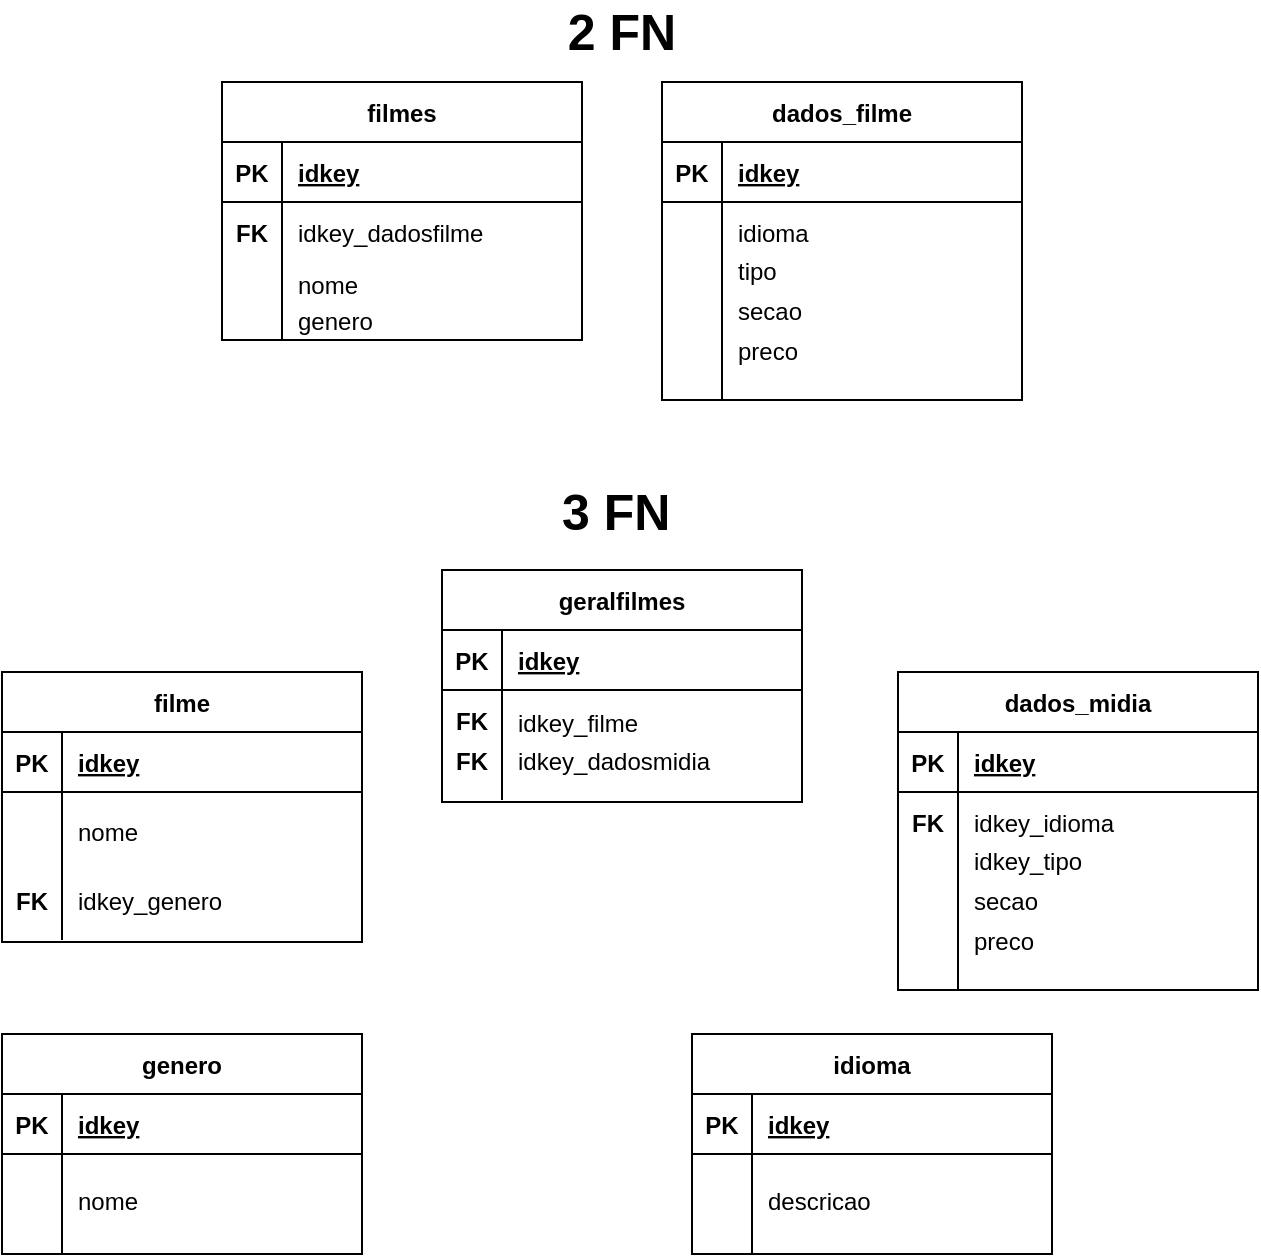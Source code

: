 <mxfile version="20.2.8" type="github">
  <diagram id="jv-GiWnuv_r7ixqZeWi5" name="Página-1">
    <mxGraphModel dx="798" dy="439" grid="1" gridSize="10" guides="1" tooltips="1" connect="1" arrows="1" fold="1" page="1" pageScale="1" pageWidth="827" pageHeight="1169" math="0" shadow="0">
      <root>
        <mxCell id="0" />
        <mxCell id="1" parent="0" />
        <mxCell id="kozBAYef1afjXRYhadkY-7" value="filmes" style="shape=table;startSize=30;container=1;collapsible=1;childLayout=tableLayout;fixedRows=1;rowLines=0;fontStyle=1;align=center;resizeLast=1;" vertex="1" parent="1">
          <mxGeometry x="240" y="41" width="180" height="129" as="geometry" />
        </mxCell>
        <mxCell id="kozBAYef1afjXRYhadkY-8" value="" style="shape=tableRow;horizontal=0;startSize=0;swimlaneHead=0;swimlaneBody=0;fillColor=none;collapsible=0;dropTarget=0;points=[[0,0.5],[1,0.5]];portConstraint=eastwest;top=0;left=0;right=0;bottom=1;" vertex="1" parent="kozBAYef1afjXRYhadkY-7">
          <mxGeometry y="30" width="180" height="30" as="geometry" />
        </mxCell>
        <mxCell id="kozBAYef1afjXRYhadkY-9" value="PK" style="shape=partialRectangle;connectable=0;fillColor=none;top=0;left=0;bottom=0;right=0;fontStyle=1;overflow=hidden;" vertex="1" parent="kozBAYef1afjXRYhadkY-8">
          <mxGeometry width="30" height="30" as="geometry">
            <mxRectangle width="30" height="30" as="alternateBounds" />
          </mxGeometry>
        </mxCell>
        <mxCell id="kozBAYef1afjXRYhadkY-10" value="idkey" style="shape=partialRectangle;connectable=0;fillColor=none;top=0;left=0;bottom=0;right=0;align=left;spacingLeft=6;fontStyle=5;overflow=hidden;" vertex="1" parent="kozBAYef1afjXRYhadkY-8">
          <mxGeometry x="30" width="150" height="30" as="geometry">
            <mxRectangle width="150" height="30" as="alternateBounds" />
          </mxGeometry>
        </mxCell>
        <mxCell id="kozBAYef1afjXRYhadkY-11" value="" style="shape=tableRow;horizontal=0;startSize=0;swimlaneHead=0;swimlaneBody=0;fillColor=none;collapsible=0;dropTarget=0;points=[[0,0.5],[1,0.5]];portConstraint=eastwest;top=0;left=0;right=0;bottom=0;" vertex="1" parent="kozBAYef1afjXRYhadkY-7">
          <mxGeometry y="60" width="180" height="30" as="geometry" />
        </mxCell>
        <mxCell id="kozBAYef1afjXRYhadkY-12" value="FK" style="shape=partialRectangle;connectable=0;fillColor=none;top=0;left=0;bottom=0;right=0;editable=1;overflow=hidden;fontStyle=1" vertex="1" parent="kozBAYef1afjXRYhadkY-11">
          <mxGeometry width="30" height="30" as="geometry">
            <mxRectangle width="30" height="30" as="alternateBounds" />
          </mxGeometry>
        </mxCell>
        <mxCell id="kozBAYef1afjXRYhadkY-13" value="" style="shape=partialRectangle;connectable=0;fillColor=none;top=0;left=0;bottom=0;right=0;align=left;spacingLeft=6;overflow=hidden;" vertex="1" parent="kozBAYef1afjXRYhadkY-11">
          <mxGeometry x="30" width="150" height="30" as="geometry">
            <mxRectangle width="150" height="30" as="alternateBounds" />
          </mxGeometry>
        </mxCell>
        <mxCell id="kozBAYef1afjXRYhadkY-14" value="" style="shape=tableRow;horizontal=0;startSize=0;swimlaneHead=0;swimlaneBody=0;fillColor=none;collapsible=0;dropTarget=0;points=[[0,0.5],[1,0.5]];portConstraint=eastwest;top=0;left=0;right=0;bottom=0;" vertex="1" parent="kozBAYef1afjXRYhadkY-7">
          <mxGeometry y="90" width="180" height="39" as="geometry" />
        </mxCell>
        <mxCell id="kozBAYef1afjXRYhadkY-15" value="" style="shape=partialRectangle;connectable=0;fillColor=none;top=0;left=0;bottom=0;right=0;editable=1;overflow=hidden;" vertex="1" parent="kozBAYef1afjXRYhadkY-14">
          <mxGeometry width="30" height="39" as="geometry">
            <mxRectangle width="30" height="39" as="alternateBounds" />
          </mxGeometry>
        </mxCell>
        <mxCell id="kozBAYef1afjXRYhadkY-16" value="" style="shape=partialRectangle;connectable=0;fillColor=none;top=0;left=0;bottom=0;right=0;align=left;spacingLeft=6;overflow=hidden;" vertex="1" parent="kozBAYef1afjXRYhadkY-14">
          <mxGeometry x="30" width="150" height="39" as="geometry">
            <mxRectangle width="150" height="39" as="alternateBounds" />
          </mxGeometry>
        </mxCell>
        <mxCell id="kozBAYef1afjXRYhadkY-30" value="idkey_dadosfilme" style="shape=partialRectangle;connectable=0;fillColor=none;top=0;left=0;bottom=0;right=0;align=left;spacingLeft=6;overflow=hidden;" vertex="1" parent="1">
          <mxGeometry x="270" y="106" width="150" height="20" as="geometry">
            <mxRectangle width="150" height="20" as="alternateBounds" />
          </mxGeometry>
        </mxCell>
        <mxCell id="kozBAYef1afjXRYhadkY-31" value="nome" style="shape=partialRectangle;connectable=0;fillColor=none;top=0;left=0;bottom=0;right=0;align=left;spacingLeft=6;overflow=hidden;" vertex="1" parent="1">
          <mxGeometry x="270" y="132" width="150" height="20" as="geometry">
            <mxRectangle width="150" height="20" as="alternateBounds" />
          </mxGeometry>
        </mxCell>
        <mxCell id="kozBAYef1afjXRYhadkY-32" value="genero" style="shape=partialRectangle;connectable=0;fillColor=none;top=0;left=0;bottom=0;right=0;align=left;spacingLeft=6;overflow=hidden;" vertex="1" parent="1">
          <mxGeometry x="270" y="150" width="150" height="20" as="geometry">
            <mxRectangle width="150" height="20" as="alternateBounds" />
          </mxGeometry>
        </mxCell>
        <mxCell id="kozBAYef1afjXRYhadkY-45" value="dados_filme" style="shape=table;startSize=30;container=1;collapsible=1;childLayout=tableLayout;fixedRows=1;rowLines=0;fontStyle=1;align=center;resizeLast=1;" vertex="1" parent="1">
          <mxGeometry x="460" y="41" width="180" height="159" as="geometry" />
        </mxCell>
        <mxCell id="kozBAYef1afjXRYhadkY-46" value="" style="shape=tableRow;horizontal=0;startSize=0;swimlaneHead=0;swimlaneBody=0;fillColor=none;collapsible=0;dropTarget=0;points=[[0,0.5],[1,0.5]];portConstraint=eastwest;top=0;left=0;right=0;bottom=1;" vertex="1" parent="kozBAYef1afjXRYhadkY-45">
          <mxGeometry y="30" width="180" height="30" as="geometry" />
        </mxCell>
        <mxCell id="kozBAYef1afjXRYhadkY-47" value="PK" style="shape=partialRectangle;connectable=0;fillColor=none;top=0;left=0;bottom=0;right=0;fontStyle=1;overflow=hidden;" vertex="1" parent="kozBAYef1afjXRYhadkY-46">
          <mxGeometry width="30" height="30" as="geometry">
            <mxRectangle width="30" height="30" as="alternateBounds" />
          </mxGeometry>
        </mxCell>
        <mxCell id="kozBAYef1afjXRYhadkY-48" value="idkey" style="shape=partialRectangle;connectable=0;fillColor=none;top=0;left=0;bottom=0;right=0;align=left;spacingLeft=6;fontStyle=5;overflow=hidden;" vertex="1" parent="kozBAYef1afjXRYhadkY-46">
          <mxGeometry x="30" width="150" height="30" as="geometry">
            <mxRectangle width="150" height="30" as="alternateBounds" />
          </mxGeometry>
        </mxCell>
        <mxCell id="kozBAYef1afjXRYhadkY-49" value="" style="shape=tableRow;horizontal=0;startSize=0;swimlaneHead=0;swimlaneBody=0;fillColor=none;collapsible=0;dropTarget=0;points=[[0,0.5],[1,0.5]];portConstraint=eastwest;top=0;left=0;right=0;bottom=0;" vertex="1" parent="kozBAYef1afjXRYhadkY-45">
          <mxGeometry y="60" width="180" height="30" as="geometry" />
        </mxCell>
        <mxCell id="kozBAYef1afjXRYhadkY-50" value="" style="shape=partialRectangle;connectable=0;fillColor=none;top=0;left=0;bottom=0;right=0;editable=1;overflow=hidden;fontStyle=1" vertex="1" parent="kozBAYef1afjXRYhadkY-49">
          <mxGeometry width="30" height="30" as="geometry">
            <mxRectangle width="30" height="30" as="alternateBounds" />
          </mxGeometry>
        </mxCell>
        <mxCell id="kozBAYef1afjXRYhadkY-51" value="" style="shape=partialRectangle;connectable=0;fillColor=none;top=0;left=0;bottom=0;right=0;align=left;spacingLeft=6;overflow=hidden;" vertex="1" parent="kozBAYef1afjXRYhadkY-49">
          <mxGeometry x="30" width="150" height="30" as="geometry">
            <mxRectangle width="150" height="30" as="alternateBounds" />
          </mxGeometry>
        </mxCell>
        <mxCell id="kozBAYef1afjXRYhadkY-52" value="" style="shape=tableRow;horizontal=0;startSize=0;swimlaneHead=0;swimlaneBody=0;fillColor=none;collapsible=0;dropTarget=0;points=[[0,0.5],[1,0.5]];portConstraint=eastwest;top=0;left=0;right=0;bottom=0;" vertex="1" parent="kozBAYef1afjXRYhadkY-45">
          <mxGeometry y="90" width="180" height="69" as="geometry" />
        </mxCell>
        <mxCell id="kozBAYef1afjXRYhadkY-53" value="" style="shape=partialRectangle;connectable=0;fillColor=none;top=0;left=0;bottom=0;right=0;editable=1;overflow=hidden;" vertex="1" parent="kozBAYef1afjXRYhadkY-52">
          <mxGeometry width="30" height="69" as="geometry">
            <mxRectangle width="30" height="69" as="alternateBounds" />
          </mxGeometry>
        </mxCell>
        <mxCell id="kozBAYef1afjXRYhadkY-54" value="" style="shape=partialRectangle;connectable=0;fillColor=none;top=0;left=0;bottom=0;right=0;align=left;spacingLeft=6;overflow=hidden;" vertex="1" parent="kozBAYef1afjXRYhadkY-52">
          <mxGeometry x="30" width="150" height="69" as="geometry">
            <mxRectangle width="150" height="69" as="alternateBounds" />
          </mxGeometry>
        </mxCell>
        <mxCell id="kozBAYef1afjXRYhadkY-56" value="" style="shape=partialRectangle;connectable=0;fillColor=none;top=0;left=0;bottom=0;right=0;editable=1;overflow=hidden;fontStyle=1" vertex="1" parent="1">
          <mxGeometry x="460" y="120" width="30" height="30" as="geometry">
            <mxRectangle width="30" height="30" as="alternateBounds" />
          </mxGeometry>
        </mxCell>
        <mxCell id="kozBAYef1afjXRYhadkY-58" value="idioma" style="shape=partialRectangle;connectable=0;fillColor=none;top=0;left=0;bottom=0;right=0;align=left;spacingLeft=6;overflow=hidden;" vertex="1" parent="1">
          <mxGeometry x="490" y="106" width="150" height="20" as="geometry">
            <mxRectangle width="150" height="20" as="alternateBounds" />
          </mxGeometry>
        </mxCell>
        <mxCell id="kozBAYef1afjXRYhadkY-59" value="tipo" style="shape=partialRectangle;connectable=0;fillColor=none;top=0;left=0;bottom=0;right=0;align=left;spacingLeft=6;overflow=hidden;" vertex="1" parent="1">
          <mxGeometry x="490" y="125" width="150" height="20" as="geometry">
            <mxRectangle width="150" height="20" as="alternateBounds" />
          </mxGeometry>
        </mxCell>
        <mxCell id="kozBAYef1afjXRYhadkY-60" value="secao" style="shape=partialRectangle;connectable=0;fillColor=none;top=0;left=0;bottom=0;right=0;align=left;spacingLeft=6;overflow=hidden;" vertex="1" parent="1">
          <mxGeometry x="490" y="145" width="150" height="20" as="geometry">
            <mxRectangle width="150" height="20" as="alternateBounds" />
          </mxGeometry>
        </mxCell>
        <mxCell id="kozBAYef1afjXRYhadkY-61" value="preco" style="shape=partialRectangle;connectable=0;fillColor=none;top=0;left=0;bottom=0;right=0;align=left;spacingLeft=6;overflow=hidden;" vertex="1" parent="1">
          <mxGeometry x="490" y="165" width="150" height="20" as="geometry">
            <mxRectangle width="150" height="20" as="alternateBounds" />
          </mxGeometry>
        </mxCell>
        <mxCell id="kozBAYef1afjXRYhadkY-62" value="&lt;b&gt;&lt;font style=&quot;font-size: 25px;&quot;&gt;2 FN&lt;/font&gt;&lt;/b&gt;" style="text;html=1;strokeColor=none;fillColor=none;align=center;verticalAlign=middle;whiteSpace=wrap;rounded=0;" vertex="1" parent="1">
          <mxGeometry x="410" width="60" height="30" as="geometry" />
        </mxCell>
        <mxCell id="kozBAYef1afjXRYhadkY-94" value="geralfilmes" style="shape=table;startSize=30;container=1;collapsible=1;childLayout=tableLayout;fixedRows=1;rowLines=0;fontStyle=1;align=center;resizeLast=1;verticalAlign=middle;" vertex="1" parent="1">
          <mxGeometry x="350" y="285" width="180" height="116" as="geometry" />
        </mxCell>
        <mxCell id="kozBAYef1afjXRYhadkY-95" value="" style="shape=tableRow;horizontal=0;startSize=0;swimlaneHead=0;swimlaneBody=0;fillColor=none;collapsible=0;dropTarget=0;points=[[0,0.5],[1,0.5]];portConstraint=eastwest;top=0;left=0;right=0;bottom=1;verticalAlign=middle;align=left;" vertex="1" parent="kozBAYef1afjXRYhadkY-94">
          <mxGeometry y="30" width="180" height="30" as="geometry" />
        </mxCell>
        <mxCell id="kozBAYef1afjXRYhadkY-96" value="PK" style="shape=partialRectangle;connectable=0;fillColor=none;top=0;left=0;bottom=0;right=0;fontStyle=1;overflow=hidden;verticalAlign=middle;align=center;" vertex="1" parent="kozBAYef1afjXRYhadkY-95">
          <mxGeometry width="30" height="30" as="geometry">
            <mxRectangle width="30" height="30" as="alternateBounds" />
          </mxGeometry>
        </mxCell>
        <mxCell id="kozBAYef1afjXRYhadkY-97" value="idkey" style="shape=partialRectangle;connectable=0;fillColor=none;top=0;left=0;bottom=0;right=0;align=left;spacingLeft=6;fontStyle=5;overflow=hidden;verticalAlign=middle;" vertex="1" parent="kozBAYef1afjXRYhadkY-95">
          <mxGeometry x="30" width="150" height="30" as="geometry">
            <mxRectangle width="150" height="30" as="alternateBounds" />
          </mxGeometry>
        </mxCell>
        <mxCell id="kozBAYef1afjXRYhadkY-98" value="" style="shape=tableRow;horizontal=0;startSize=0;swimlaneHead=0;swimlaneBody=0;fillColor=none;collapsible=0;dropTarget=0;points=[[0,0.5],[1,0.5]];portConstraint=eastwest;top=0;left=0;right=0;bottom=0;verticalAlign=middle;align=left;" vertex="1" parent="kozBAYef1afjXRYhadkY-94">
          <mxGeometry y="60" width="180" height="30" as="geometry" />
        </mxCell>
        <mxCell id="kozBAYef1afjXRYhadkY-99" value="FK" style="shape=partialRectangle;connectable=0;fillColor=none;top=0;left=0;bottom=0;right=0;editable=1;overflow=hidden;fontStyle=1;verticalAlign=middle;align=center;" vertex="1" parent="kozBAYef1afjXRYhadkY-98">
          <mxGeometry width="30" height="30" as="geometry">
            <mxRectangle width="30" height="30" as="alternateBounds" />
          </mxGeometry>
        </mxCell>
        <mxCell id="kozBAYef1afjXRYhadkY-100" value="" style="shape=partialRectangle;connectable=0;fillColor=none;top=0;left=0;bottom=0;right=0;align=left;spacingLeft=6;overflow=hidden;verticalAlign=middle;" vertex="1" parent="kozBAYef1afjXRYhadkY-98">
          <mxGeometry x="30" width="150" height="30" as="geometry">
            <mxRectangle width="150" height="30" as="alternateBounds" />
          </mxGeometry>
        </mxCell>
        <mxCell id="kozBAYef1afjXRYhadkY-101" value="" style="shape=tableRow;horizontal=0;startSize=0;swimlaneHead=0;swimlaneBody=0;fillColor=none;collapsible=0;dropTarget=0;points=[[0,0.5],[1,0.5]];portConstraint=eastwest;top=0;left=0;right=0;bottom=0;verticalAlign=middle;align=left;" vertex="1" parent="kozBAYef1afjXRYhadkY-94">
          <mxGeometry y="90" width="180" height="25" as="geometry" />
        </mxCell>
        <mxCell id="kozBAYef1afjXRYhadkY-102" value="" style="shape=partialRectangle;connectable=0;fillColor=none;top=0;left=0;bottom=0;right=0;editable=1;overflow=hidden;verticalAlign=middle;align=left;" vertex="1" parent="kozBAYef1afjXRYhadkY-101">
          <mxGeometry width="30" height="25" as="geometry">
            <mxRectangle width="30" height="25" as="alternateBounds" />
          </mxGeometry>
        </mxCell>
        <mxCell id="kozBAYef1afjXRYhadkY-103" value="" style="shape=partialRectangle;connectable=0;fillColor=none;top=0;left=0;bottom=0;right=0;align=left;spacingLeft=6;overflow=hidden;verticalAlign=middle;" vertex="1" parent="kozBAYef1afjXRYhadkY-101">
          <mxGeometry x="30" width="150" height="25" as="geometry">
            <mxRectangle width="150" height="25" as="alternateBounds" />
          </mxGeometry>
        </mxCell>
        <mxCell id="kozBAYef1afjXRYhadkY-104" value="idkey_filme" style="shape=partialRectangle;connectable=0;fillColor=none;top=0;left=0;bottom=0;right=0;align=left;spacingLeft=6;overflow=hidden;verticalAlign=middle;" vertex="1" parent="1">
          <mxGeometry x="380" y="351" width="150" height="20" as="geometry">
            <mxRectangle width="150" height="20" as="alternateBounds" />
          </mxGeometry>
        </mxCell>
        <mxCell id="kozBAYef1afjXRYhadkY-105" value="FK" style="shape=partialRectangle;connectable=0;fillColor=none;top=0;left=0;bottom=0;right=0;editable=1;overflow=hidden;fontStyle=1;verticalAlign=middle;align=center;" vertex="1" parent="1">
          <mxGeometry x="350" y="365" width="30" height="30" as="geometry">
            <mxRectangle width="30" height="30" as="alternateBounds" />
          </mxGeometry>
        </mxCell>
        <mxCell id="kozBAYef1afjXRYhadkY-106" value="idkey_dadosmidia" style="shape=partialRectangle;connectable=0;fillColor=none;top=0;left=0;bottom=0;right=0;align=left;spacingLeft=6;overflow=hidden;verticalAlign=middle;" vertex="1" parent="1">
          <mxGeometry x="380" y="370" width="150" height="20" as="geometry">
            <mxRectangle width="150" height="20" as="alternateBounds" />
          </mxGeometry>
        </mxCell>
        <mxCell id="kozBAYef1afjXRYhadkY-109" value="dados_midia" style="shape=table;startSize=30;container=1;collapsible=1;childLayout=tableLayout;fixedRows=1;rowLines=0;fontStyle=1;align=center;resizeLast=1;verticalAlign=middle;" vertex="1" parent="1">
          <mxGeometry x="578" y="336" width="180" height="159" as="geometry" />
        </mxCell>
        <mxCell id="kozBAYef1afjXRYhadkY-110" value="" style="shape=tableRow;horizontal=0;startSize=0;swimlaneHead=0;swimlaneBody=0;fillColor=none;collapsible=0;dropTarget=0;points=[[0,0.5],[1,0.5]];portConstraint=eastwest;top=0;left=0;right=0;bottom=1;verticalAlign=middle;align=left;" vertex="1" parent="kozBAYef1afjXRYhadkY-109">
          <mxGeometry y="30" width="180" height="30" as="geometry" />
        </mxCell>
        <mxCell id="kozBAYef1afjXRYhadkY-111" value="PK" style="shape=partialRectangle;connectable=0;fillColor=none;top=0;left=0;bottom=0;right=0;fontStyle=1;overflow=hidden;verticalAlign=middle;align=center;" vertex="1" parent="kozBAYef1afjXRYhadkY-110">
          <mxGeometry width="30" height="30" as="geometry">
            <mxRectangle width="30" height="30" as="alternateBounds" />
          </mxGeometry>
        </mxCell>
        <mxCell id="kozBAYef1afjXRYhadkY-112" value="idkey" style="shape=partialRectangle;connectable=0;fillColor=none;top=0;left=0;bottom=0;right=0;align=left;spacingLeft=6;fontStyle=5;overflow=hidden;verticalAlign=middle;" vertex="1" parent="kozBAYef1afjXRYhadkY-110">
          <mxGeometry x="30" width="150" height="30" as="geometry">
            <mxRectangle width="150" height="30" as="alternateBounds" />
          </mxGeometry>
        </mxCell>
        <mxCell id="kozBAYef1afjXRYhadkY-113" value="" style="shape=tableRow;horizontal=0;startSize=0;swimlaneHead=0;swimlaneBody=0;fillColor=none;collapsible=0;dropTarget=0;points=[[0,0.5],[1,0.5]];portConstraint=eastwest;top=0;left=0;right=0;bottom=0;verticalAlign=middle;align=left;" vertex="1" parent="kozBAYef1afjXRYhadkY-109">
          <mxGeometry y="60" width="180" height="30" as="geometry" />
        </mxCell>
        <mxCell id="kozBAYef1afjXRYhadkY-114" value="" style="shape=partialRectangle;connectable=0;fillColor=none;top=0;left=0;bottom=0;right=0;editable=1;overflow=hidden;fontStyle=1;verticalAlign=middle;align=left;" vertex="1" parent="kozBAYef1afjXRYhadkY-113">
          <mxGeometry width="30" height="30" as="geometry">
            <mxRectangle width="30" height="30" as="alternateBounds" />
          </mxGeometry>
        </mxCell>
        <mxCell id="kozBAYef1afjXRYhadkY-115" value="" style="shape=partialRectangle;connectable=0;fillColor=none;top=0;left=0;bottom=0;right=0;align=left;spacingLeft=6;overflow=hidden;verticalAlign=middle;" vertex="1" parent="kozBAYef1afjXRYhadkY-113">
          <mxGeometry x="30" width="150" height="30" as="geometry">
            <mxRectangle width="150" height="30" as="alternateBounds" />
          </mxGeometry>
        </mxCell>
        <mxCell id="kozBAYef1afjXRYhadkY-116" value="" style="shape=tableRow;horizontal=0;startSize=0;swimlaneHead=0;swimlaneBody=0;fillColor=none;collapsible=0;dropTarget=0;points=[[0,0.5],[1,0.5]];portConstraint=eastwest;top=0;left=0;right=0;bottom=0;verticalAlign=middle;align=left;" vertex="1" parent="kozBAYef1afjXRYhadkY-109">
          <mxGeometry y="90" width="180" height="69" as="geometry" />
        </mxCell>
        <mxCell id="kozBAYef1afjXRYhadkY-117" value="" style="shape=partialRectangle;connectable=0;fillColor=none;top=0;left=0;bottom=0;right=0;editable=1;overflow=hidden;verticalAlign=middle;align=left;" vertex="1" parent="kozBAYef1afjXRYhadkY-116">
          <mxGeometry width="30" height="69" as="geometry">
            <mxRectangle width="30" height="69" as="alternateBounds" />
          </mxGeometry>
        </mxCell>
        <mxCell id="kozBAYef1afjXRYhadkY-118" value="" style="shape=partialRectangle;connectable=0;fillColor=none;top=0;left=0;bottom=0;right=0;align=left;spacingLeft=6;overflow=hidden;verticalAlign=middle;" vertex="1" parent="kozBAYef1afjXRYhadkY-116">
          <mxGeometry x="30" width="150" height="69" as="geometry">
            <mxRectangle width="150" height="69" as="alternateBounds" />
          </mxGeometry>
        </mxCell>
        <mxCell id="kozBAYef1afjXRYhadkY-119" value="" style="shape=partialRectangle;connectable=0;fillColor=none;top=0;left=0;bottom=0;right=0;editable=1;overflow=hidden;fontStyle=1;verticalAlign=middle;align=left;" vertex="1" parent="1">
          <mxGeometry x="578" y="415" width="30" height="30" as="geometry">
            <mxRectangle width="30" height="30" as="alternateBounds" />
          </mxGeometry>
        </mxCell>
        <mxCell id="kozBAYef1afjXRYhadkY-120" value="idkey_idioma" style="shape=partialRectangle;connectable=0;fillColor=none;top=0;left=0;bottom=0;right=0;align=left;spacingLeft=6;overflow=hidden;verticalAlign=middle;" vertex="1" parent="1">
          <mxGeometry x="608" y="401" width="150" height="20" as="geometry">
            <mxRectangle width="150" height="20" as="alternateBounds" />
          </mxGeometry>
        </mxCell>
        <mxCell id="kozBAYef1afjXRYhadkY-121" value="idkey_tipo" style="shape=partialRectangle;connectable=0;fillColor=none;top=0;left=0;bottom=0;right=0;align=left;spacingLeft=6;overflow=hidden;verticalAlign=middle;" vertex="1" parent="1">
          <mxGeometry x="608" y="420" width="150" height="20" as="geometry">
            <mxRectangle width="150" height="20" as="alternateBounds" />
          </mxGeometry>
        </mxCell>
        <mxCell id="kozBAYef1afjXRYhadkY-122" value="secao" style="shape=partialRectangle;connectable=0;fillColor=none;top=0;left=0;bottom=0;right=0;align=left;spacingLeft=6;overflow=hidden;verticalAlign=middle;" vertex="1" parent="1">
          <mxGeometry x="608" y="440" width="150" height="20" as="geometry">
            <mxRectangle width="150" height="20" as="alternateBounds" />
          </mxGeometry>
        </mxCell>
        <mxCell id="kozBAYef1afjXRYhadkY-123" value="preco" style="shape=partialRectangle;connectable=0;fillColor=none;top=0;left=0;bottom=0;right=0;align=left;spacingLeft=6;overflow=hidden;verticalAlign=middle;" vertex="1" parent="1">
          <mxGeometry x="608" y="460" width="150" height="20" as="geometry">
            <mxRectangle width="150" height="20" as="alternateBounds" />
          </mxGeometry>
        </mxCell>
        <mxCell id="kozBAYef1afjXRYhadkY-124" value="&lt;b&gt;&lt;font style=&quot;font-size: 25px;&quot;&gt;3 FN&lt;/font&gt;&lt;/b&gt;" style="text;html=1;strokeColor=none;fillColor=none;align=left;verticalAlign=middle;whiteSpace=wrap;rounded=0;" vertex="1" parent="1">
          <mxGeometry x="408" y="240" width="60" height="30" as="geometry" />
        </mxCell>
        <mxCell id="kozBAYef1afjXRYhadkY-126" value="filme" style="shape=table;startSize=30;container=1;collapsible=1;childLayout=tableLayout;fixedRows=1;rowLines=0;fontStyle=1;align=center;resizeLast=1;verticalAlign=middle;" vertex="1" parent="1">
          <mxGeometry x="130" y="336" width="180" height="135" as="geometry" />
        </mxCell>
        <mxCell id="kozBAYef1afjXRYhadkY-127" value="" style="shape=tableRow;horizontal=0;startSize=0;swimlaneHead=0;swimlaneBody=0;fillColor=none;collapsible=0;dropTarget=0;points=[[0,0.5],[1,0.5]];portConstraint=eastwest;top=0;left=0;right=0;bottom=1;verticalAlign=middle;align=left;" vertex="1" parent="kozBAYef1afjXRYhadkY-126">
          <mxGeometry y="30" width="180" height="30" as="geometry" />
        </mxCell>
        <mxCell id="kozBAYef1afjXRYhadkY-128" value="PK" style="shape=partialRectangle;connectable=0;fillColor=none;top=0;left=0;bottom=0;right=0;fontStyle=1;overflow=hidden;verticalAlign=middle;align=center;" vertex="1" parent="kozBAYef1afjXRYhadkY-127">
          <mxGeometry width="30" height="30" as="geometry">
            <mxRectangle width="30" height="30" as="alternateBounds" />
          </mxGeometry>
        </mxCell>
        <mxCell id="kozBAYef1afjXRYhadkY-129" value="idkey" style="shape=partialRectangle;connectable=0;fillColor=none;top=0;left=0;bottom=0;right=0;align=left;spacingLeft=6;fontStyle=5;overflow=hidden;verticalAlign=middle;" vertex="1" parent="kozBAYef1afjXRYhadkY-127">
          <mxGeometry x="30" width="150" height="30" as="geometry">
            <mxRectangle width="150" height="30" as="alternateBounds" />
          </mxGeometry>
        </mxCell>
        <mxCell id="kozBAYef1afjXRYhadkY-130" value="" style="shape=tableRow;horizontal=0;startSize=0;swimlaneHead=0;swimlaneBody=0;fillColor=none;collapsible=0;dropTarget=0;points=[[0,0.5],[1,0.5]];portConstraint=eastwest;top=0;left=0;right=0;bottom=0;verticalAlign=middle;align=left;" vertex="1" parent="kozBAYef1afjXRYhadkY-126">
          <mxGeometry y="60" width="180" height="30" as="geometry" />
        </mxCell>
        <mxCell id="kozBAYef1afjXRYhadkY-131" value="" style="shape=partialRectangle;connectable=0;fillColor=none;top=0;left=0;bottom=0;right=0;editable=1;overflow=hidden;fontStyle=1;verticalAlign=middle;align=center;" vertex="1" parent="kozBAYef1afjXRYhadkY-130">
          <mxGeometry width="30" height="30" as="geometry">
            <mxRectangle width="30" height="30" as="alternateBounds" />
          </mxGeometry>
        </mxCell>
        <mxCell id="kozBAYef1afjXRYhadkY-132" value="" style="shape=partialRectangle;connectable=0;fillColor=none;top=0;left=0;bottom=0;right=0;align=left;spacingLeft=6;overflow=hidden;verticalAlign=middle;" vertex="1" parent="kozBAYef1afjXRYhadkY-130">
          <mxGeometry x="30" width="150" height="30" as="geometry">
            <mxRectangle width="150" height="30" as="alternateBounds" />
          </mxGeometry>
        </mxCell>
        <mxCell id="kozBAYef1afjXRYhadkY-133" value="" style="shape=tableRow;horizontal=0;startSize=0;swimlaneHead=0;swimlaneBody=0;fillColor=none;collapsible=0;dropTarget=0;points=[[0,0.5],[1,0.5]];portConstraint=eastwest;top=0;left=0;right=0;bottom=0;verticalAlign=middle;align=left;" vertex="1" parent="kozBAYef1afjXRYhadkY-126">
          <mxGeometry y="90" width="180" height="44" as="geometry" />
        </mxCell>
        <mxCell id="kozBAYef1afjXRYhadkY-134" value="" style="shape=partialRectangle;connectable=0;fillColor=none;top=0;left=0;bottom=0;right=0;editable=1;overflow=hidden;verticalAlign=middle;align=left;" vertex="1" parent="kozBAYef1afjXRYhadkY-133">
          <mxGeometry width="30" height="44" as="geometry">
            <mxRectangle width="30" height="44" as="alternateBounds" />
          </mxGeometry>
        </mxCell>
        <mxCell id="kozBAYef1afjXRYhadkY-135" value="" style="shape=partialRectangle;connectable=0;fillColor=none;top=0;left=0;bottom=0;right=0;align=left;spacingLeft=6;overflow=hidden;verticalAlign=middle;" vertex="1" parent="kozBAYef1afjXRYhadkY-133">
          <mxGeometry x="30" width="150" height="44" as="geometry">
            <mxRectangle width="150" height="44" as="alternateBounds" />
          </mxGeometry>
        </mxCell>
        <mxCell id="kozBAYef1afjXRYhadkY-137" value="FK" style="shape=partialRectangle;connectable=0;fillColor=none;top=0;left=0;bottom=0;right=0;editable=1;overflow=hidden;fontStyle=1;verticalAlign=middle;align=center;" vertex="1" parent="1">
          <mxGeometry x="578" y="396" width="30" height="30" as="geometry">
            <mxRectangle width="30" height="30" as="alternateBounds" />
          </mxGeometry>
        </mxCell>
        <mxCell id="kozBAYef1afjXRYhadkY-140" value="" style="shape=partialRectangle;connectable=0;fillColor=none;top=0;left=0;bottom=0;right=0;align=left;spacingLeft=6;overflow=hidden;verticalAlign=middle;" vertex="1" parent="1">
          <mxGeometry x="160" y="401" width="150" height="20" as="geometry">
            <mxRectangle width="150" height="20" as="alternateBounds" />
          </mxGeometry>
        </mxCell>
        <mxCell id="kozBAYef1afjXRYhadkY-141" value="nome" style="shape=partialRectangle;connectable=0;fillColor=none;top=0;left=0;bottom=0;right=0;align=left;spacingLeft=6;overflow=hidden;verticalAlign=middle;" vertex="1" parent="1">
          <mxGeometry x="160" y="405.5" width="150" height="20" as="geometry">
            <mxRectangle width="150" height="20" as="alternateBounds" />
          </mxGeometry>
        </mxCell>
        <mxCell id="kozBAYef1afjXRYhadkY-142" value="FK" style="shape=partialRectangle;connectable=0;fillColor=none;top=0;left=0;bottom=0;right=0;editable=1;overflow=hidden;fontStyle=1;verticalAlign=middle;align=center;" vertex="1" parent="1">
          <mxGeometry x="130" y="435" width="30" height="30" as="geometry">
            <mxRectangle width="30" height="30" as="alternateBounds" />
          </mxGeometry>
        </mxCell>
        <mxCell id="kozBAYef1afjXRYhadkY-143" value="idkey_genero" style="shape=partialRectangle;connectable=0;fillColor=none;top=0;left=0;bottom=0;right=0;align=left;spacingLeft=6;overflow=hidden;verticalAlign=middle;" vertex="1" parent="1">
          <mxGeometry x="160" y="440" width="150" height="20" as="geometry">
            <mxRectangle width="150" height="20" as="alternateBounds" />
          </mxGeometry>
        </mxCell>
        <mxCell id="kozBAYef1afjXRYhadkY-144" value="genero" style="shape=table;startSize=30;container=1;collapsible=1;childLayout=tableLayout;fixedRows=1;rowLines=0;fontStyle=1;align=center;resizeLast=1;verticalAlign=middle;" vertex="1" parent="1">
          <mxGeometry x="130" y="517" width="180" height="110" as="geometry" />
        </mxCell>
        <mxCell id="kozBAYef1afjXRYhadkY-145" value="" style="shape=tableRow;horizontal=0;startSize=0;swimlaneHead=0;swimlaneBody=0;fillColor=none;collapsible=0;dropTarget=0;points=[[0,0.5],[1,0.5]];portConstraint=eastwest;top=0;left=0;right=0;bottom=1;verticalAlign=middle;align=left;" vertex="1" parent="kozBAYef1afjXRYhadkY-144">
          <mxGeometry y="30" width="180" height="30" as="geometry" />
        </mxCell>
        <mxCell id="kozBAYef1afjXRYhadkY-146" value="PK" style="shape=partialRectangle;connectable=0;fillColor=none;top=0;left=0;bottom=0;right=0;fontStyle=1;overflow=hidden;verticalAlign=middle;align=center;" vertex="1" parent="kozBAYef1afjXRYhadkY-145">
          <mxGeometry width="30" height="30" as="geometry">
            <mxRectangle width="30" height="30" as="alternateBounds" />
          </mxGeometry>
        </mxCell>
        <mxCell id="kozBAYef1afjXRYhadkY-147" value="idkey" style="shape=partialRectangle;connectable=0;fillColor=none;top=0;left=0;bottom=0;right=0;align=left;spacingLeft=6;fontStyle=5;overflow=hidden;verticalAlign=middle;" vertex="1" parent="kozBAYef1afjXRYhadkY-145">
          <mxGeometry x="30" width="150" height="30" as="geometry">
            <mxRectangle width="150" height="30" as="alternateBounds" />
          </mxGeometry>
        </mxCell>
        <mxCell id="kozBAYef1afjXRYhadkY-148" value="" style="shape=tableRow;horizontal=0;startSize=0;swimlaneHead=0;swimlaneBody=0;fillColor=none;collapsible=0;dropTarget=0;points=[[0,0.5],[1,0.5]];portConstraint=eastwest;top=0;left=0;right=0;bottom=0;verticalAlign=middle;align=left;" vertex="1" parent="kozBAYef1afjXRYhadkY-144">
          <mxGeometry y="60" width="180" height="30" as="geometry" />
        </mxCell>
        <mxCell id="kozBAYef1afjXRYhadkY-149" value="" style="shape=partialRectangle;connectable=0;fillColor=none;top=0;left=0;bottom=0;right=0;editable=1;overflow=hidden;fontStyle=1;verticalAlign=middle;align=center;" vertex="1" parent="kozBAYef1afjXRYhadkY-148">
          <mxGeometry width="30" height="30" as="geometry">
            <mxRectangle width="30" height="30" as="alternateBounds" />
          </mxGeometry>
        </mxCell>
        <mxCell id="kozBAYef1afjXRYhadkY-150" value="" style="shape=partialRectangle;connectable=0;fillColor=none;top=0;left=0;bottom=0;right=0;align=left;spacingLeft=6;overflow=hidden;verticalAlign=middle;" vertex="1" parent="kozBAYef1afjXRYhadkY-148">
          <mxGeometry x="30" width="150" height="30" as="geometry">
            <mxRectangle width="150" height="30" as="alternateBounds" />
          </mxGeometry>
        </mxCell>
        <mxCell id="kozBAYef1afjXRYhadkY-151" value="" style="shape=tableRow;horizontal=0;startSize=0;swimlaneHead=0;swimlaneBody=0;fillColor=none;collapsible=0;dropTarget=0;points=[[0,0.5],[1,0.5]];portConstraint=eastwest;top=0;left=0;right=0;bottom=0;verticalAlign=middle;align=left;" vertex="1" parent="kozBAYef1afjXRYhadkY-144">
          <mxGeometry y="90" width="180" height="20" as="geometry" />
        </mxCell>
        <mxCell id="kozBAYef1afjXRYhadkY-152" value="" style="shape=partialRectangle;connectable=0;fillColor=none;top=0;left=0;bottom=0;right=0;editable=1;overflow=hidden;verticalAlign=middle;align=left;" vertex="1" parent="kozBAYef1afjXRYhadkY-151">
          <mxGeometry width="30" height="20" as="geometry">
            <mxRectangle width="30" height="20" as="alternateBounds" />
          </mxGeometry>
        </mxCell>
        <mxCell id="kozBAYef1afjXRYhadkY-153" value="" style="shape=partialRectangle;connectable=0;fillColor=none;top=0;left=0;bottom=0;right=0;align=left;spacingLeft=6;overflow=hidden;verticalAlign=middle;" vertex="1" parent="kozBAYef1afjXRYhadkY-151">
          <mxGeometry x="30" width="150" height="20" as="geometry">
            <mxRectangle width="150" height="20" as="alternateBounds" />
          </mxGeometry>
        </mxCell>
        <mxCell id="kozBAYef1afjXRYhadkY-154" value="" style="shape=partialRectangle;connectable=0;fillColor=none;top=0;left=0;bottom=0;right=0;align=left;spacingLeft=6;overflow=hidden;verticalAlign=middle;" vertex="1" parent="1">
          <mxGeometry x="160" y="582" width="150" height="20" as="geometry">
            <mxRectangle width="150" height="20" as="alternateBounds" />
          </mxGeometry>
        </mxCell>
        <mxCell id="kozBAYef1afjXRYhadkY-155" value="nome" style="shape=partialRectangle;connectable=0;fillColor=none;top=0;left=0;bottom=0;right=0;align=left;spacingLeft=6;overflow=hidden;verticalAlign=middle;" vertex="1" parent="1">
          <mxGeometry x="160" y="590" width="150" height="20" as="geometry">
            <mxRectangle width="150" height="20" as="alternateBounds" />
          </mxGeometry>
        </mxCell>
        <mxCell id="kozBAYef1afjXRYhadkY-186" value="" style="shape=partialRectangle;connectable=0;fillColor=none;top=0;left=0;bottom=0;right=0;editable=1;overflow=hidden;fontStyle=1;verticalAlign=middle;align=left;" vertex="1" parent="1">
          <mxGeometry x="408" y="596" width="30" height="30" as="geometry">
            <mxRectangle width="30" height="30" as="alternateBounds" />
          </mxGeometry>
        </mxCell>
        <mxCell id="kozBAYef1afjXRYhadkY-192" value="idioma" style="shape=table;startSize=30;container=1;collapsible=1;childLayout=tableLayout;fixedRows=1;rowLines=0;fontStyle=1;align=center;resizeLast=1;verticalAlign=middle;" vertex="1" parent="1">
          <mxGeometry x="475" y="517" width="180" height="110" as="geometry" />
        </mxCell>
        <mxCell id="kozBAYef1afjXRYhadkY-193" value="" style="shape=tableRow;horizontal=0;startSize=0;swimlaneHead=0;swimlaneBody=0;fillColor=none;collapsible=0;dropTarget=0;points=[[0,0.5],[1,0.5]];portConstraint=eastwest;top=0;left=0;right=0;bottom=1;verticalAlign=middle;align=left;" vertex="1" parent="kozBAYef1afjXRYhadkY-192">
          <mxGeometry y="30" width="180" height="30" as="geometry" />
        </mxCell>
        <mxCell id="kozBAYef1afjXRYhadkY-194" value="PK" style="shape=partialRectangle;connectable=0;fillColor=none;top=0;left=0;bottom=0;right=0;fontStyle=1;overflow=hidden;verticalAlign=middle;align=center;" vertex="1" parent="kozBAYef1afjXRYhadkY-193">
          <mxGeometry width="30" height="30" as="geometry">
            <mxRectangle width="30" height="30" as="alternateBounds" />
          </mxGeometry>
        </mxCell>
        <mxCell id="kozBAYef1afjXRYhadkY-195" value="idkey" style="shape=partialRectangle;connectable=0;fillColor=none;top=0;left=0;bottom=0;right=0;align=left;spacingLeft=6;fontStyle=5;overflow=hidden;verticalAlign=middle;" vertex="1" parent="kozBAYef1afjXRYhadkY-193">
          <mxGeometry x="30" width="150" height="30" as="geometry">
            <mxRectangle width="150" height="30" as="alternateBounds" />
          </mxGeometry>
        </mxCell>
        <mxCell id="kozBAYef1afjXRYhadkY-196" value="" style="shape=tableRow;horizontal=0;startSize=0;swimlaneHead=0;swimlaneBody=0;fillColor=none;collapsible=0;dropTarget=0;points=[[0,0.5],[1,0.5]];portConstraint=eastwest;top=0;left=0;right=0;bottom=0;verticalAlign=middle;align=left;" vertex="1" parent="kozBAYef1afjXRYhadkY-192">
          <mxGeometry y="60" width="180" height="30" as="geometry" />
        </mxCell>
        <mxCell id="kozBAYef1afjXRYhadkY-197" value="" style="shape=partialRectangle;connectable=0;fillColor=none;top=0;left=0;bottom=0;right=0;editable=1;overflow=hidden;fontStyle=1;verticalAlign=middle;align=center;" vertex="1" parent="kozBAYef1afjXRYhadkY-196">
          <mxGeometry width="30" height="30" as="geometry">
            <mxRectangle width="30" height="30" as="alternateBounds" />
          </mxGeometry>
        </mxCell>
        <mxCell id="kozBAYef1afjXRYhadkY-198" value="" style="shape=partialRectangle;connectable=0;fillColor=none;top=0;left=0;bottom=0;right=0;align=left;spacingLeft=6;overflow=hidden;verticalAlign=middle;" vertex="1" parent="kozBAYef1afjXRYhadkY-196">
          <mxGeometry x="30" width="150" height="30" as="geometry">
            <mxRectangle width="150" height="30" as="alternateBounds" />
          </mxGeometry>
        </mxCell>
        <mxCell id="kozBAYef1afjXRYhadkY-199" value="" style="shape=tableRow;horizontal=0;startSize=0;swimlaneHead=0;swimlaneBody=0;fillColor=none;collapsible=0;dropTarget=0;points=[[0,0.5],[1,0.5]];portConstraint=eastwest;top=0;left=0;right=0;bottom=0;verticalAlign=middle;align=left;" vertex="1" parent="kozBAYef1afjXRYhadkY-192">
          <mxGeometry y="90" width="180" height="20" as="geometry" />
        </mxCell>
        <mxCell id="kozBAYef1afjXRYhadkY-200" value="" style="shape=partialRectangle;connectable=0;fillColor=none;top=0;left=0;bottom=0;right=0;editable=1;overflow=hidden;verticalAlign=middle;align=left;" vertex="1" parent="kozBAYef1afjXRYhadkY-199">
          <mxGeometry width="30" height="20" as="geometry">
            <mxRectangle width="30" height="20" as="alternateBounds" />
          </mxGeometry>
        </mxCell>
        <mxCell id="kozBAYef1afjXRYhadkY-201" value="" style="shape=partialRectangle;connectable=0;fillColor=none;top=0;left=0;bottom=0;right=0;align=left;spacingLeft=6;overflow=hidden;verticalAlign=middle;" vertex="1" parent="kozBAYef1afjXRYhadkY-199">
          <mxGeometry x="30" width="150" height="20" as="geometry">
            <mxRectangle width="150" height="20" as="alternateBounds" />
          </mxGeometry>
        </mxCell>
        <mxCell id="kozBAYef1afjXRYhadkY-202" value="" style="shape=partialRectangle;connectable=0;fillColor=none;top=0;left=0;bottom=0;right=0;align=left;spacingLeft=6;overflow=hidden;verticalAlign=middle;" vertex="1" parent="1">
          <mxGeometry x="505" y="582" width="150" height="20" as="geometry">
            <mxRectangle width="150" height="20" as="alternateBounds" />
          </mxGeometry>
        </mxCell>
        <mxCell id="kozBAYef1afjXRYhadkY-203" value="descricao" style="shape=partialRectangle;connectable=0;fillColor=none;top=0;left=0;bottom=0;right=0;align=left;spacingLeft=6;overflow=hidden;verticalAlign=middle;" vertex="1" parent="1">
          <mxGeometry x="505" y="590" width="150" height="20" as="geometry">
            <mxRectangle width="150" height="20" as="alternateBounds" />
          </mxGeometry>
        </mxCell>
      </root>
    </mxGraphModel>
  </diagram>
</mxfile>
